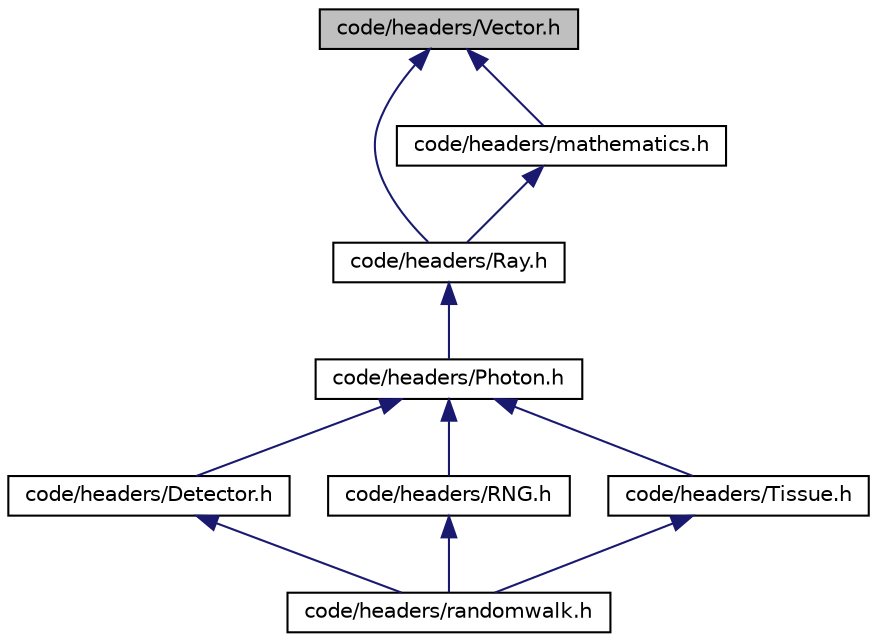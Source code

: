 digraph "code/headers/Vector.h"
{
 // LATEX_PDF_SIZE
  edge [fontname="Helvetica",fontsize="10",labelfontname="Helvetica",labelfontsize="10"];
  node [fontname="Helvetica",fontsize="10",shape=record];
  Node1 [label="code/headers/Vector.h",height=0.2,width=0.4,color="black", fillcolor="grey75", style="filled", fontcolor="black",tooltip=" "];
  Node1 -> Node2 [dir="back",color="midnightblue",fontsize="10",style="solid",fontname="Helvetica"];
  Node2 [label="code/headers/Ray.h",height=0.2,width=0.4,color="black", fillcolor="white", style="filled",URL="$_ray_8h.html",tooltip=" "];
  Node2 -> Node3 [dir="back",color="midnightblue",fontsize="10",style="solid",fontname="Helvetica"];
  Node3 [label="code/headers/Photon.h",height=0.2,width=0.4,color="black", fillcolor="white", style="filled",URL="$_photon_8h.html",tooltip=" "];
  Node3 -> Node4 [dir="back",color="midnightblue",fontsize="10",style="solid",fontname="Helvetica"];
  Node4 [label="code/headers/Detector.h",height=0.2,width=0.4,color="black", fillcolor="white", style="filled",URL="$_detector_8h.html",tooltip=" "];
  Node4 -> Node5 [dir="back",color="midnightblue",fontsize="10",style="solid",fontname="Helvetica"];
  Node5 [label="code/headers/randomwalk.h",height=0.2,width=0.4,color="black", fillcolor="white", style="filled",URL="$randomwalk_8h.html",tooltip=" "];
  Node3 -> Node6 [dir="back",color="midnightblue",fontsize="10",style="solid",fontname="Helvetica"];
  Node6 [label="code/headers/RNG.h",height=0.2,width=0.4,color="black", fillcolor="white", style="filled",URL="$_r_n_g_8h.html",tooltip=" "];
  Node6 -> Node5 [dir="back",color="midnightblue",fontsize="10",style="solid",fontname="Helvetica"];
  Node3 -> Node7 [dir="back",color="midnightblue",fontsize="10",style="solid",fontname="Helvetica"];
  Node7 [label="code/headers/Tissue.h",height=0.2,width=0.4,color="black", fillcolor="white", style="filled",URL="$_tissue_8h.html",tooltip=" "];
  Node7 -> Node5 [dir="back",color="midnightblue",fontsize="10",style="solid",fontname="Helvetica"];
  Node1 -> Node8 [dir="back",color="midnightblue",fontsize="10",style="solid",fontname="Helvetica"];
  Node8 [label="code/headers/mathematics.h",height=0.2,width=0.4,color="black", fillcolor="white", style="filled",URL="$mathematics_8h.html",tooltip=" "];
  Node8 -> Node2 [dir="back",color="midnightblue",fontsize="10",style="solid",fontname="Helvetica"];
}

